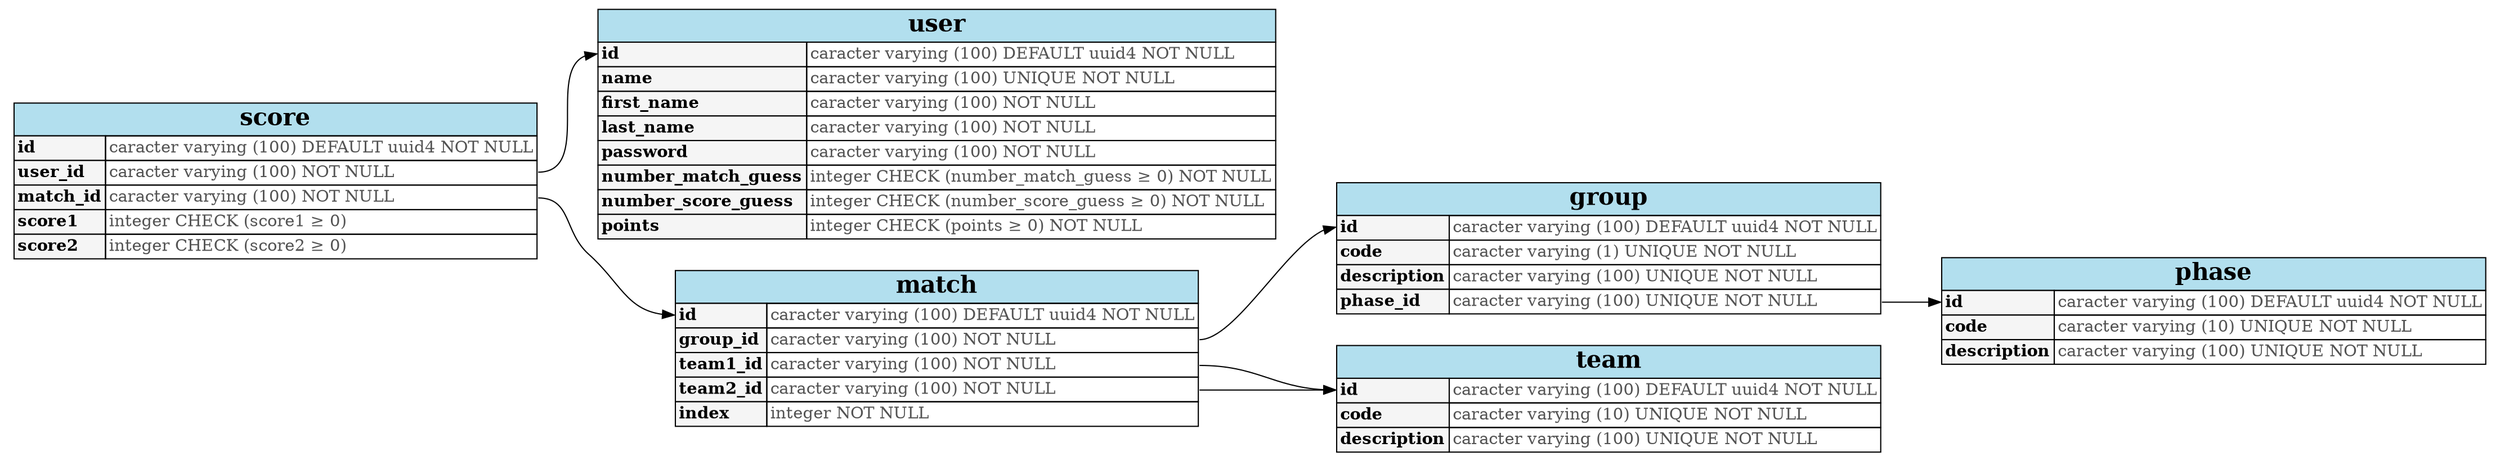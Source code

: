 digraph G {
    graph[rankdir="LR"];

    user[
    shape=none
    label=<
      <table border="0" cellspacing="0" cellborder="1">
        <tr><td bgcolor="lightblue2" colspan="2"><font face="Times-bold" point-size="20">user</font></td></tr>
        <tr><td bgcolor="grey96" align="left" port="id_left"><font face="Times-bold">id</font></td><td align="left"><font color="#535353">caracter varying (100) DEFAULT uuid4 NOT NULL</font></td></tr>
        <tr><td bgcolor="grey96" align="left"><font face="Times-bold">name</font></td><td align="left"><font color="#535353">caracter varying (100) UNIQUE NOT NULL</font></td></tr>
        <tr><td bgcolor="grey96" align="left"><font face="Times-bold">first_name</font></td><td align="left"><font color="#535353">caracter varying (100) NOT NULL</font></td></tr>
        <tr><td bgcolor="grey96" align="left"><font face="Times-bold">last_name</font></td><td align="left"><font color="#535353">caracter varying (100) NOT NULL</font></td></tr>
        <tr><td bgcolor="grey96" align="left"><font face="Times-bold">password</font></td><td align="left"><font color="#535353">caracter varying (100) NOT NULL</font></td></tr>
        <tr><td bgcolor="grey96" align="left"><font face="Times-bold">number_match_guess</font></td><td align="left"><font color="#535353">integer CHECK (number_match_guess &ge; 0) NOT NULL</font></td></tr>
        <tr><td bgcolor="grey96" align="left"><font face="Times-bold">number_score_guess</font></td><td align="left"><font color="#535353">integer CHECK (number_score_guess &ge; 0) NOT NULL</font></td></tr>
        <tr><td bgcolor="grey96" align="left"><font face="Times-bold">points</font></td><td align="left"><font color="#535353">integer CHECK (points &ge; 0) NOT NULL</font></td></tr>
      </table>
    >];

    match[
    shape=none
    label=<
      <table border="0" cellspacing="0" cellborder="1">
        <tr><td bgcolor="lightblue2" colspan="2"><font face="Times-bold" point-size="20">match</font></td></tr>
        <tr><td bgcolor="grey96" align="left" port="id"><font face="Times-bold">id</font></td><td align="left" port="id_right"><font color="#535353">caracter varying (100) DEFAULT uuid4 NOT NULL</font></td></tr>
        <tr><td bgcolor="grey96" align="left" port="group_id"><font face="Times-bold">group_id</font></td><td align="left" port="group_id_right"><font color="#535353">caracter varying (100) NOT NULL</font></td></tr>
        <tr><td bgcolor="grey96" align="left" port="team1_id"><font face="Times-bold">team1_id</font></td><td align="left" port="team1_id_right"><font color="#535353">caracter varying (100) NOT NULL</font></td></tr>
        <tr><td bgcolor="grey96" align="left" port="team2_id"><font face="Times-bold">team2_id</font></td><td align="left" port="team2_id_right"><font color="#535353">caracter varying (100) NOT NULL</font></td></tr>
        <tr><td bgcolor="grey96" align="left" port="index"><font face="Times-bold">index</font></td><td align="left" port="match_index_right"><font color="#535353">integer NOT NULL</font></td></tr>
      </table>
    >];

    score[
    shape=none
    label=<
      <table border="0" cellspacing="0" cellborder="1">
        <tr><td bgcolor="lightblue2" colspan="2"><font face="Times-bold" point-size="20">score</font></td></tr>
        <tr><td bgcolor="grey96" align="left" port="id"><font face="Times-bold">id</font></td><td align="left" port="id_right"><font color="#535353">caracter varying (100) DEFAULT uuid4 NOT NULL</font></td></tr>
        <tr><td bgcolor="grey96" align="left" port="user_id"><font face="Times-bold">user_id</font></td><td align="left" port="user_id_right"><font color="#535353">caracter varying (100) NOT NULL</font></td></tr>
        <tr><td bgcolor="grey96" align="left" port="match_id"><font face="Times-bold">match_id</font></td><td align="left" port="match_id_right"><font color="#535353">caracter varying (100) NOT NULL</font></td></tr>
        <tr><td bgcolor="grey96" align="left" port="score1"><font face="Times-bold">score1</font></td><td align="left" port="score1_right"><font color="#535353">integer CHECK (score1 &ge; 0)</font></td></tr>
        <tr><td bgcolor="grey96" align="left" port="score2"><font face="Times-bold">score2</font></td><td align="left" port="score2_right"><font color="#535353">integer CHECK (score2 &ge; 0)</font></td></tr>
      </table>
    >];

    team[
      shape=none
      label=<
        <table border="0" cellspacing="0" cellborder="1">
          <tr><td bgcolor="lightblue2" colspan="2"><font face="Times-bold" point-size="20">team</font></td></tr>
          <tr><td bgcolor="grey96" align="left" port="id"><font face="Times-bold">id</font></td><td align="left" port="id_right"><font color="#535353">caracter varying (100) DEFAULT uuid4 NOT NULL</font></td></tr>
          <tr><td bgcolor="grey96" align="left" port="code_id"><font face="Times-bold">code</font></td><td align="left" port="user_id_right"><font color="#535353">caracter varying (10) UNIQUE NOT NULL</font></td></tr>
          <tr><td bgcolor="grey96" align="left" port="description_id"><font face="Times-bold">description</font></td><td align="left" port="user_id_right"><font color="#535353">caracter varying (100) UNIQUE NOT NULL</font></td></tr>
        </table>
      >
    ];

    group[
      shape=none
      label=<
        <table border="0" cellspacing="0" cellborder="1">
          <tr><td bgcolor="lightblue2" colspan="2"><font face="Times-bold" point-size="20">group</font></td></tr>
          <tr><td bgcolor="grey96" align="left" port="id"><font face="Times-bold">id</font></td><td align="left" port="id_right"><font color="#535353">caracter varying (100) DEFAULT uuid4 NOT NULL</font></td></tr>
          <tr><td bgcolor="grey96" align="left" port="group_id"><font face="Times-bold">code</font></td><td align="left" port="group_id_right"><font color="#535353">caracter varying (1) UNIQUE NOT NULL</font></td></tr>
          <tr><td bgcolor="grey96" align="left" port="group_id"><font face="Times-bold">description</font></td><td align="left" port="group_id_right"><font color="#535353">caracter varying (100) UNIQUE NOT NULL</font></td></tr>
          <tr><td bgcolor="grey96" align="left" port="phase_id"><font face="Times-bold">phase_id</font></td><td align="left" port="phase_id_right"><font color="#535353">caracter varying (100) UNIQUE NOT NULL</font></td></tr>
        </table>
      >
    ];

    phase[
      shape=none
      label=<
        <table border="0" cellspacing="0" cellborder="1">
          <tr><td bgcolor="lightblue2" colspan="2"><font face="Times-bold" point-size="20">phase</font></td></tr>
          <tr><td bgcolor="grey96" align="left" port="id"><font face="Times-bold">id</font></td><td align="left" port="id_right"><font color="#535353">caracter varying (100) DEFAULT uuid4 NOT NULL</font></td></tr>
          <tr><td bgcolor="grey96" align="left" port="code"><font face="Times-bold">code</font></td><td align="left" port="group_id_right"><font color="#535353">caracter varying (10) UNIQUE NOT NULL</font></td></tr>
          <tr><td bgcolor="grey96" align="left" port="group_id"><font face="Times-bold">description</font></td><td align="left" port="group_id_right"><font color="#535353">caracter varying (100) UNIQUE NOT NULL</font></td></tr>
        </table>
      >
    ];

    "score":user_id_right -> "user":id_left
    "score":match_id_right -> "match":id
    "match":team1_id_right -> "team":id
    "match":team2_id_right -> "team":id

    "match":group_id_right -> "group":id
    "group":phase_id_right -> "phase":id
}
